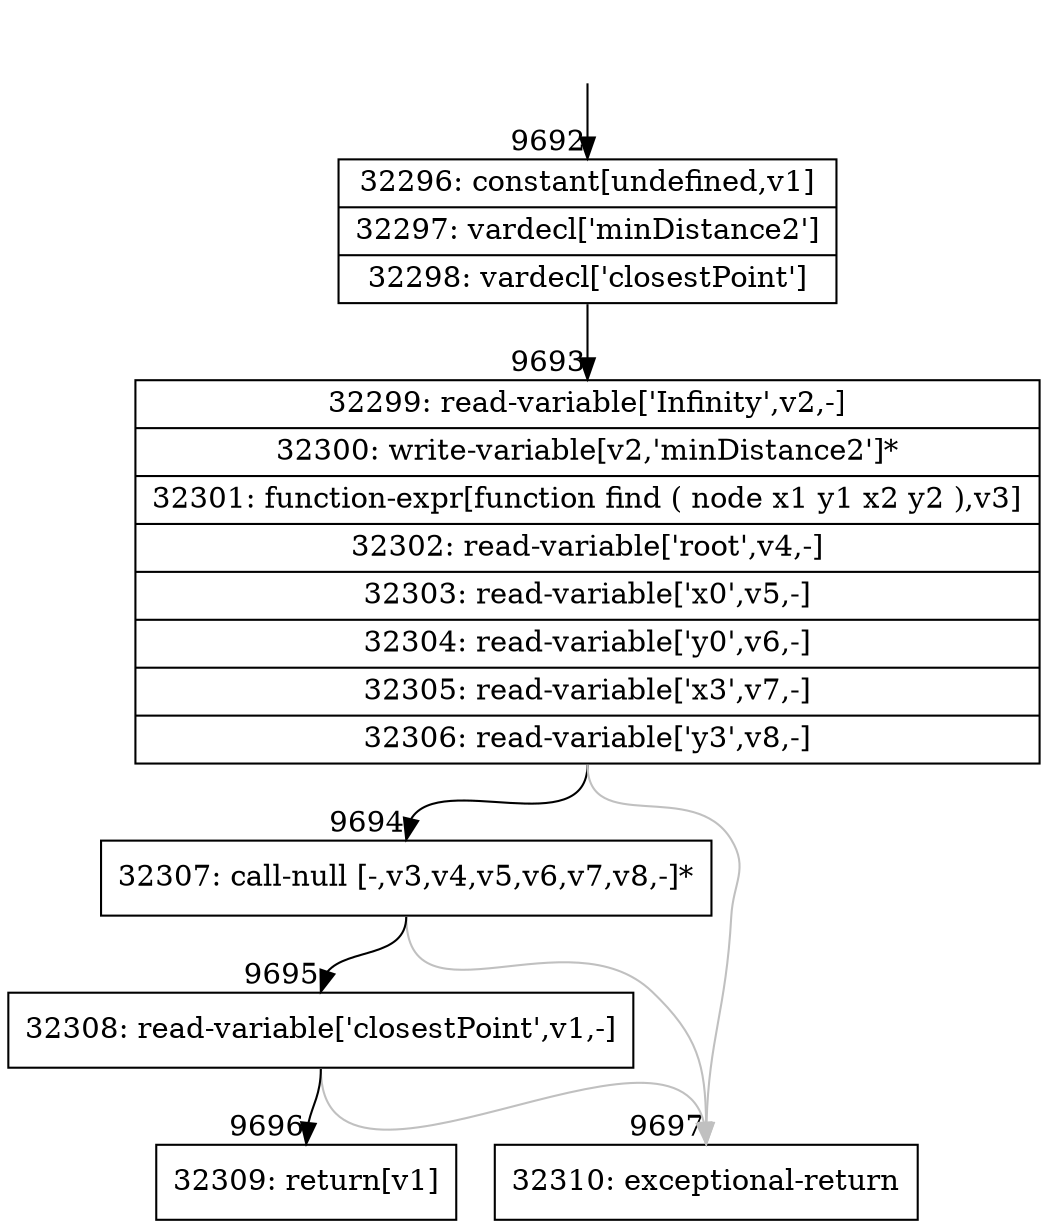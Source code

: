 digraph {
rankdir="TD"
BB_entry885[shape=none,label=""];
BB_entry885 -> BB9692 [tailport=s, headport=n, headlabel="    9692"]
BB9692 [shape=record label="{32296: constant[undefined,v1]|32297: vardecl['minDistance2']|32298: vardecl['closestPoint']}" ] 
BB9692 -> BB9693 [tailport=s, headport=n, headlabel="      9693"]
BB9693 [shape=record label="{32299: read-variable['Infinity',v2,-]|32300: write-variable[v2,'minDistance2']*|32301: function-expr[function find ( node x1 y1 x2 y2 ),v3]|32302: read-variable['root',v4,-]|32303: read-variable['x0',v5,-]|32304: read-variable['y0',v6,-]|32305: read-variable['x3',v7,-]|32306: read-variable['y3',v8,-]}" ] 
BB9693 -> BB9694 [tailport=s, headport=n, headlabel="      9694"]
BB9693 -> BB9697 [tailport=s, headport=n, color=gray, headlabel="      9697"]
BB9694 [shape=record label="{32307: call-null [-,v3,v4,v5,v6,v7,v8,-]*}" ] 
BB9694 -> BB9695 [tailport=s, headport=n, headlabel="      9695"]
BB9694 -> BB9697 [tailport=s, headport=n, color=gray]
BB9695 [shape=record label="{32308: read-variable['closestPoint',v1,-]}" ] 
BB9695 -> BB9696 [tailport=s, headport=n, headlabel="      9696"]
BB9695 -> BB9697 [tailport=s, headport=n, color=gray]
BB9696 [shape=record label="{32309: return[v1]}" ] 
BB9697 [shape=record label="{32310: exceptional-return}" ] 
//#$~ 5708
}
